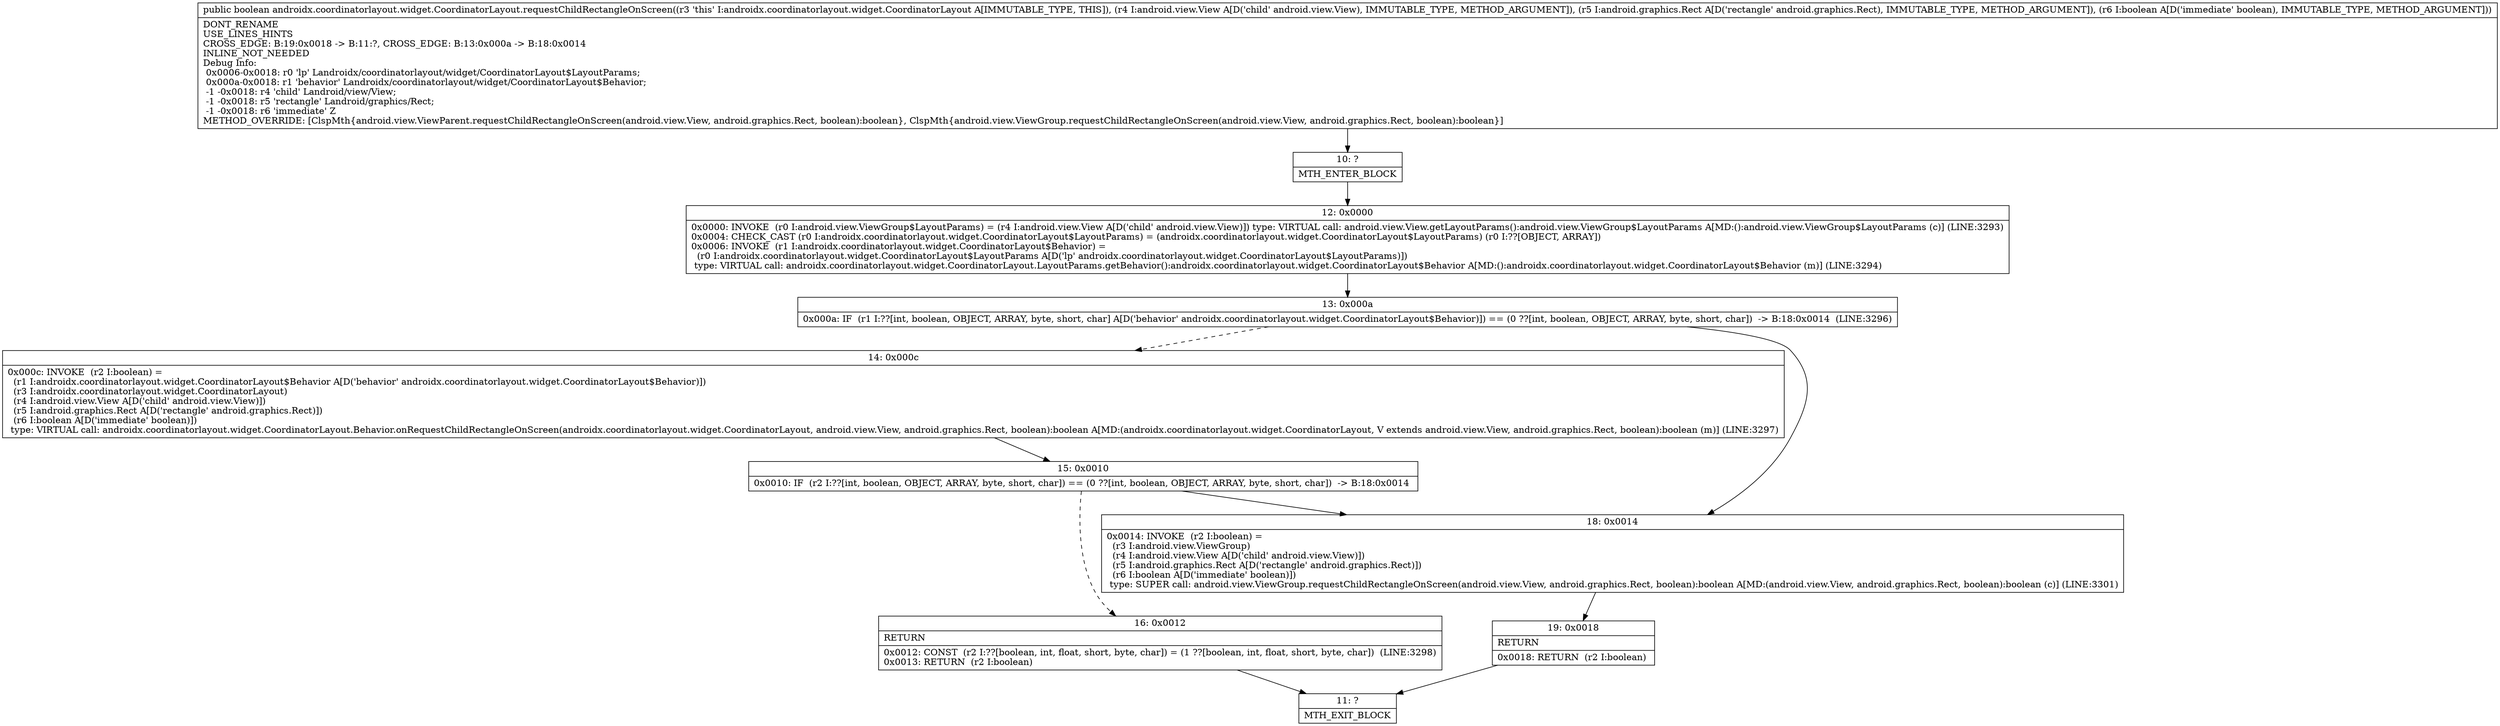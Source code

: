 digraph "CFG forandroidx.coordinatorlayout.widget.CoordinatorLayout.requestChildRectangleOnScreen(Landroid\/view\/View;Landroid\/graphics\/Rect;Z)Z" {
Node_10 [shape=record,label="{10\:\ ?|MTH_ENTER_BLOCK\l}"];
Node_12 [shape=record,label="{12\:\ 0x0000|0x0000: INVOKE  (r0 I:android.view.ViewGroup$LayoutParams) = (r4 I:android.view.View A[D('child' android.view.View)]) type: VIRTUAL call: android.view.View.getLayoutParams():android.view.ViewGroup$LayoutParams A[MD:():android.view.ViewGroup$LayoutParams (c)] (LINE:3293)\l0x0004: CHECK_CAST (r0 I:androidx.coordinatorlayout.widget.CoordinatorLayout$LayoutParams) = (androidx.coordinatorlayout.widget.CoordinatorLayout$LayoutParams) (r0 I:??[OBJECT, ARRAY]) \l0x0006: INVOKE  (r1 I:androidx.coordinatorlayout.widget.CoordinatorLayout$Behavior) = \l  (r0 I:androidx.coordinatorlayout.widget.CoordinatorLayout$LayoutParams A[D('lp' androidx.coordinatorlayout.widget.CoordinatorLayout$LayoutParams)])\l type: VIRTUAL call: androidx.coordinatorlayout.widget.CoordinatorLayout.LayoutParams.getBehavior():androidx.coordinatorlayout.widget.CoordinatorLayout$Behavior A[MD:():androidx.coordinatorlayout.widget.CoordinatorLayout$Behavior (m)] (LINE:3294)\l}"];
Node_13 [shape=record,label="{13\:\ 0x000a|0x000a: IF  (r1 I:??[int, boolean, OBJECT, ARRAY, byte, short, char] A[D('behavior' androidx.coordinatorlayout.widget.CoordinatorLayout$Behavior)]) == (0 ??[int, boolean, OBJECT, ARRAY, byte, short, char])  \-\> B:18:0x0014  (LINE:3296)\l}"];
Node_14 [shape=record,label="{14\:\ 0x000c|0x000c: INVOKE  (r2 I:boolean) = \l  (r1 I:androidx.coordinatorlayout.widget.CoordinatorLayout$Behavior A[D('behavior' androidx.coordinatorlayout.widget.CoordinatorLayout$Behavior)])\l  (r3 I:androidx.coordinatorlayout.widget.CoordinatorLayout)\l  (r4 I:android.view.View A[D('child' android.view.View)])\l  (r5 I:android.graphics.Rect A[D('rectangle' android.graphics.Rect)])\l  (r6 I:boolean A[D('immediate' boolean)])\l type: VIRTUAL call: androidx.coordinatorlayout.widget.CoordinatorLayout.Behavior.onRequestChildRectangleOnScreen(androidx.coordinatorlayout.widget.CoordinatorLayout, android.view.View, android.graphics.Rect, boolean):boolean A[MD:(androidx.coordinatorlayout.widget.CoordinatorLayout, V extends android.view.View, android.graphics.Rect, boolean):boolean (m)] (LINE:3297)\l}"];
Node_15 [shape=record,label="{15\:\ 0x0010|0x0010: IF  (r2 I:??[int, boolean, OBJECT, ARRAY, byte, short, char]) == (0 ??[int, boolean, OBJECT, ARRAY, byte, short, char])  \-\> B:18:0x0014 \l}"];
Node_16 [shape=record,label="{16\:\ 0x0012|RETURN\l|0x0012: CONST  (r2 I:??[boolean, int, float, short, byte, char]) = (1 ??[boolean, int, float, short, byte, char])  (LINE:3298)\l0x0013: RETURN  (r2 I:boolean) \l}"];
Node_11 [shape=record,label="{11\:\ ?|MTH_EXIT_BLOCK\l}"];
Node_18 [shape=record,label="{18\:\ 0x0014|0x0014: INVOKE  (r2 I:boolean) = \l  (r3 I:android.view.ViewGroup)\l  (r4 I:android.view.View A[D('child' android.view.View)])\l  (r5 I:android.graphics.Rect A[D('rectangle' android.graphics.Rect)])\l  (r6 I:boolean A[D('immediate' boolean)])\l type: SUPER call: android.view.ViewGroup.requestChildRectangleOnScreen(android.view.View, android.graphics.Rect, boolean):boolean A[MD:(android.view.View, android.graphics.Rect, boolean):boolean (c)] (LINE:3301)\l}"];
Node_19 [shape=record,label="{19\:\ 0x0018|RETURN\l|0x0018: RETURN  (r2 I:boolean) \l}"];
MethodNode[shape=record,label="{public boolean androidx.coordinatorlayout.widget.CoordinatorLayout.requestChildRectangleOnScreen((r3 'this' I:androidx.coordinatorlayout.widget.CoordinatorLayout A[IMMUTABLE_TYPE, THIS]), (r4 I:android.view.View A[D('child' android.view.View), IMMUTABLE_TYPE, METHOD_ARGUMENT]), (r5 I:android.graphics.Rect A[D('rectangle' android.graphics.Rect), IMMUTABLE_TYPE, METHOD_ARGUMENT]), (r6 I:boolean A[D('immediate' boolean), IMMUTABLE_TYPE, METHOD_ARGUMENT]))  | DONT_RENAME\lUSE_LINES_HINTS\lCROSS_EDGE: B:19:0x0018 \-\> B:11:?, CROSS_EDGE: B:13:0x000a \-\> B:18:0x0014\lINLINE_NOT_NEEDED\lDebug Info:\l  0x0006\-0x0018: r0 'lp' Landroidx\/coordinatorlayout\/widget\/CoordinatorLayout$LayoutParams;\l  0x000a\-0x0018: r1 'behavior' Landroidx\/coordinatorlayout\/widget\/CoordinatorLayout$Behavior;\l  \-1 \-0x0018: r4 'child' Landroid\/view\/View;\l  \-1 \-0x0018: r5 'rectangle' Landroid\/graphics\/Rect;\l  \-1 \-0x0018: r6 'immediate' Z\lMETHOD_OVERRIDE: [ClspMth\{android.view.ViewParent.requestChildRectangleOnScreen(android.view.View, android.graphics.Rect, boolean):boolean\}, ClspMth\{android.view.ViewGroup.requestChildRectangleOnScreen(android.view.View, android.graphics.Rect, boolean):boolean\}]\l}"];
MethodNode -> Node_10;Node_10 -> Node_12;
Node_12 -> Node_13;
Node_13 -> Node_14[style=dashed];
Node_13 -> Node_18;
Node_14 -> Node_15;
Node_15 -> Node_16[style=dashed];
Node_15 -> Node_18;
Node_16 -> Node_11;
Node_18 -> Node_19;
Node_19 -> Node_11;
}

